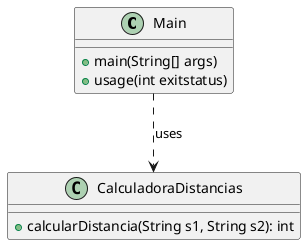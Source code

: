 @startuml

class Main {
    +main(String[] args)
    +usage(int exitstatus)
}

class CalculadoraDistancias {
    +calcularDistancia(String s1, String s2): int
}

Main ..> CalculadoraDistancias : uses

@enduml